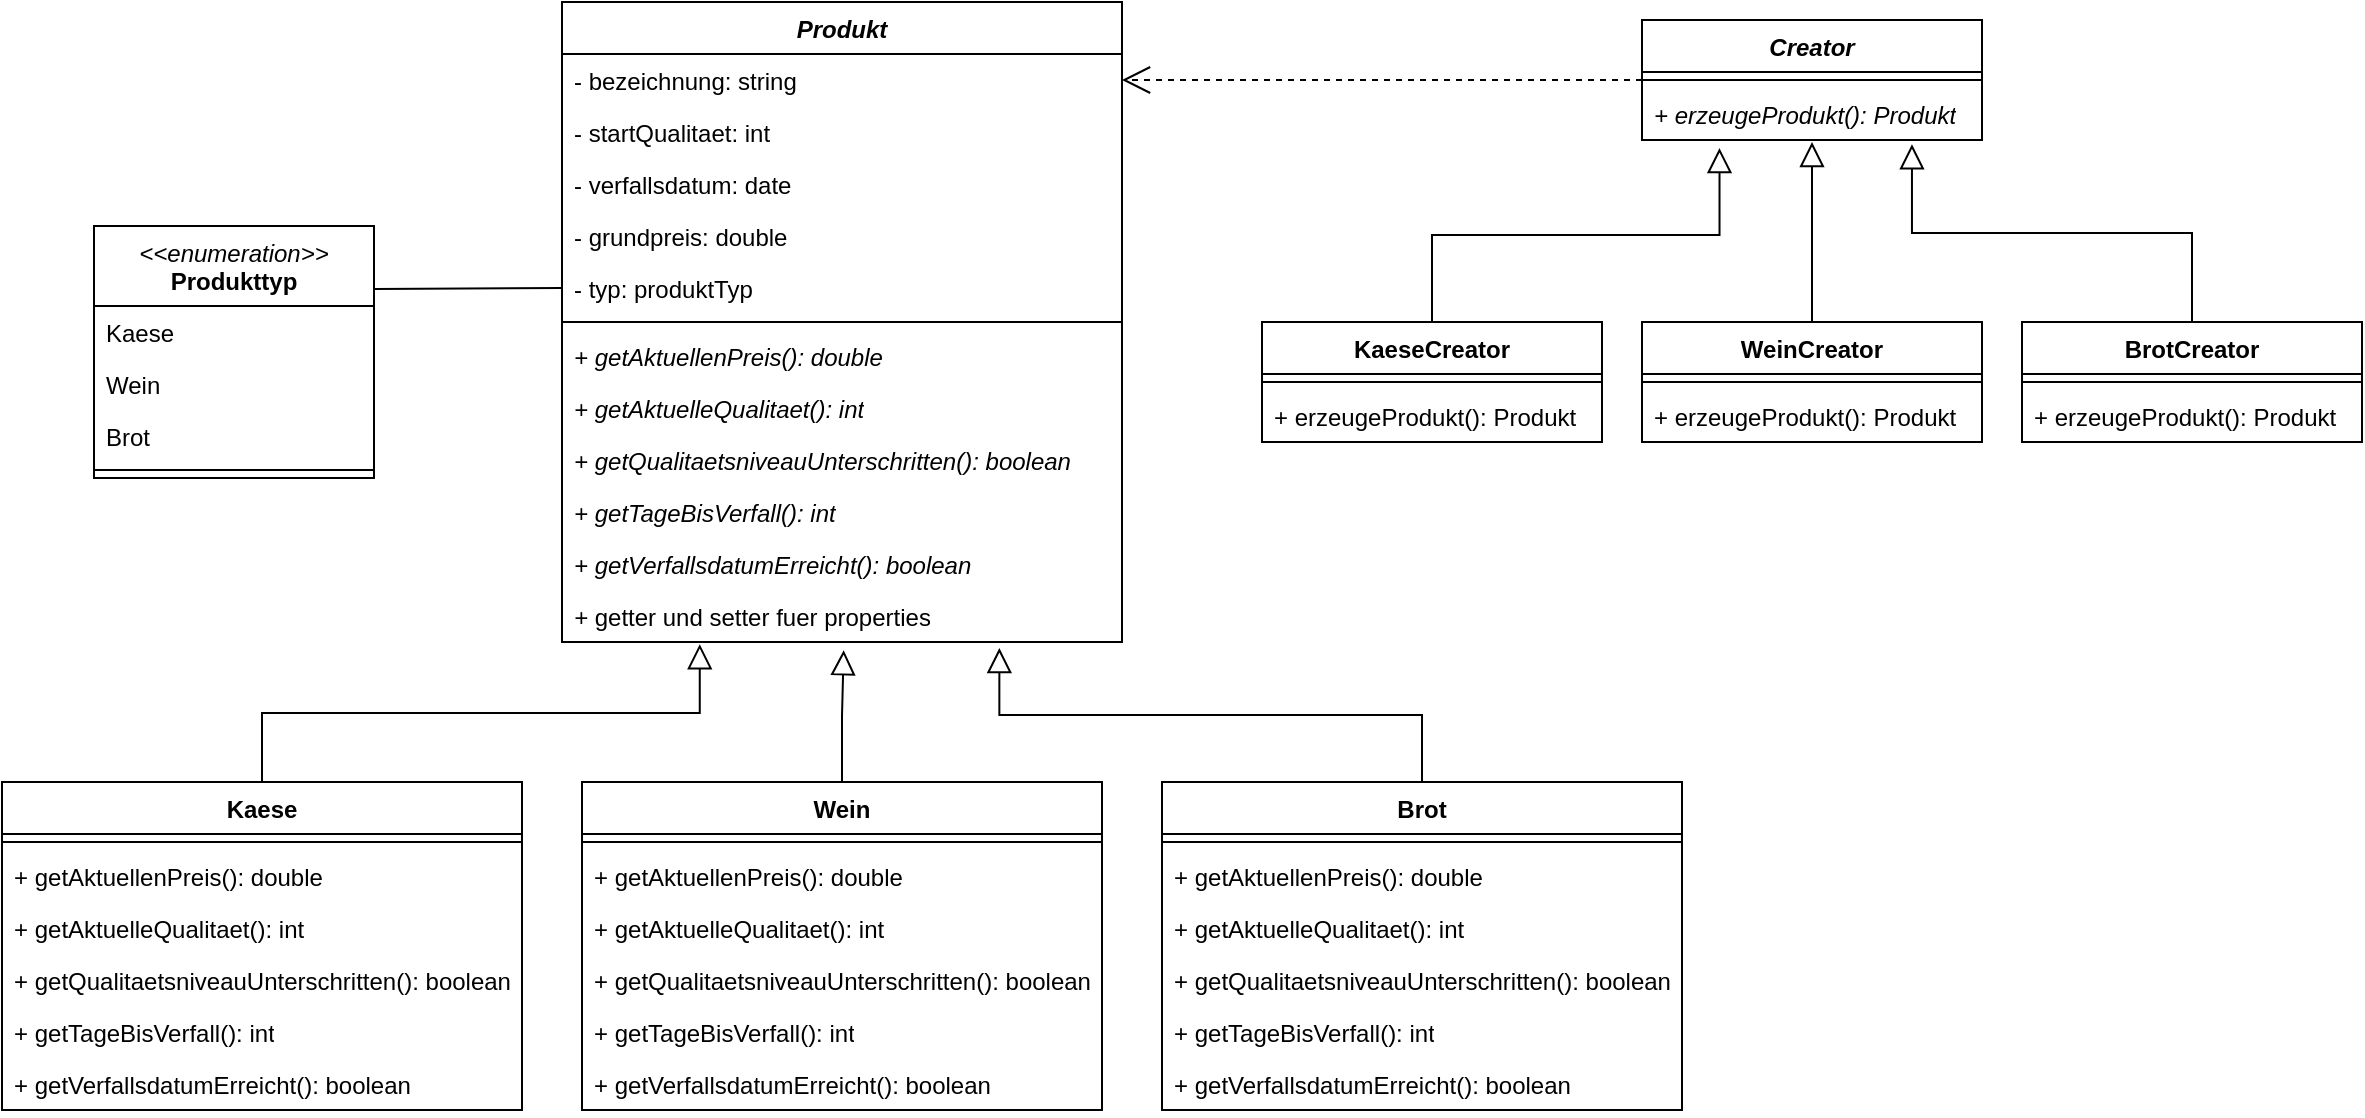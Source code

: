 <mxfile version="21.2.8" type="device">
  <diagram id="C5RBs43oDa-KdzZeNtuy" name="Page-1">
    <mxGraphModel dx="1578" dy="933" grid="1" gridSize="10" guides="1" tooltips="1" connect="1" arrows="1" fold="1" page="1" pageScale="1" pageWidth="827" pageHeight="1169" math="0" shadow="0">
      <root>
        <mxCell id="WIyWlLk6GJQsqaUBKTNV-0" />
        <mxCell id="WIyWlLk6GJQsqaUBKTNV-1" parent="WIyWlLk6GJQsqaUBKTNV-0" />
        <mxCell id="zkfFHV4jXpPFQw0GAbJ--12" value="" style="endArrow=block;endSize=10;endFill=0;shadow=0;strokeWidth=1;rounded=0;edgeStyle=elbowEdgeStyle;elbow=vertical;exitX=0.5;exitY=0;exitDx=0;exitDy=0;entryX=0.246;entryY=1.042;entryDx=0;entryDy=0;entryPerimeter=0;" parent="WIyWlLk6GJQsqaUBKTNV-1" source="ufkkI8pxUnUrmvHjGoTR-11" target="ufkkI8pxUnUrmvHjGoTR-30" edge="1">
          <mxGeometry width="160" relative="1" as="geometry">
            <mxPoint x="311" y="410" as="sourcePoint" />
            <mxPoint x="411" y="350" as="targetPoint" />
          </mxGeometry>
        </mxCell>
        <mxCell id="zkfFHV4jXpPFQw0GAbJ--16" value="" style="endArrow=block;endSize=10;endFill=0;shadow=0;strokeWidth=1;rounded=0;edgeStyle=elbowEdgeStyle;elbow=vertical;exitX=0.5;exitY=0;exitDx=0;exitDy=0;entryX=0.503;entryY=1.158;entryDx=0;entryDy=0;entryPerimeter=0;" parent="WIyWlLk6GJQsqaUBKTNV-1" source="ufkkI8pxUnUrmvHjGoTR-23" target="ufkkI8pxUnUrmvHjGoTR-30" edge="1">
          <mxGeometry width="160" relative="1" as="geometry">
            <mxPoint x="931" y="423" as="sourcePoint" />
            <mxPoint x="491" y="340" as="targetPoint" />
          </mxGeometry>
        </mxCell>
        <mxCell id="ufkkI8pxUnUrmvHjGoTR-0" value="&lt;i&gt;Produkt&lt;/i&gt;" style="swimlane;fontStyle=1;align=center;verticalAlign=top;childLayout=stackLayout;horizontal=1;startSize=26;horizontalStack=0;resizeParent=1;resizeParentMax=0;resizeLast=0;collapsible=1;marginBottom=0;whiteSpace=wrap;html=1;" vertex="1" parent="WIyWlLk6GJQsqaUBKTNV-1">
          <mxGeometry x="341" y="50" width="280" height="320" as="geometry" />
        </mxCell>
        <mxCell id="ufkkI8pxUnUrmvHjGoTR-1" value="- bezeichnung: string" style="text;strokeColor=none;fillColor=none;align=left;verticalAlign=top;spacingLeft=4;spacingRight=4;overflow=hidden;rotatable=0;points=[[0,0.5],[1,0.5]];portConstraint=eastwest;whiteSpace=wrap;html=1;" vertex="1" parent="ufkkI8pxUnUrmvHjGoTR-0">
          <mxGeometry y="26" width="280" height="26" as="geometry" />
        </mxCell>
        <mxCell id="ufkkI8pxUnUrmvHjGoTR-5" value="- startQualitaet: int" style="text;strokeColor=none;fillColor=none;align=left;verticalAlign=top;spacingLeft=4;spacingRight=4;overflow=hidden;rotatable=0;points=[[0,0.5],[1,0.5]];portConstraint=eastwest;whiteSpace=wrap;html=1;" vertex="1" parent="ufkkI8pxUnUrmvHjGoTR-0">
          <mxGeometry y="52" width="280" height="26" as="geometry" />
        </mxCell>
        <mxCell id="ufkkI8pxUnUrmvHjGoTR-6" value="- verfallsdatum: date" style="text;strokeColor=none;fillColor=none;align=left;verticalAlign=top;spacingLeft=4;spacingRight=4;overflow=hidden;rotatable=0;points=[[0,0.5],[1,0.5]];portConstraint=eastwest;whiteSpace=wrap;html=1;" vertex="1" parent="ufkkI8pxUnUrmvHjGoTR-0">
          <mxGeometry y="78" width="280" height="26" as="geometry" />
        </mxCell>
        <mxCell id="ufkkI8pxUnUrmvHjGoTR-4" value="- grundpreis: double" style="text;strokeColor=none;fillColor=none;align=left;verticalAlign=top;spacingLeft=4;spacingRight=4;overflow=hidden;rotatable=0;points=[[0,0.5],[1,0.5]];portConstraint=eastwest;whiteSpace=wrap;html=1;" vertex="1" parent="ufkkI8pxUnUrmvHjGoTR-0">
          <mxGeometry y="104" width="280" height="26" as="geometry" />
        </mxCell>
        <mxCell id="ufkkI8pxUnUrmvHjGoTR-71" value="- typ: produktTyp" style="text;strokeColor=none;fillColor=none;align=left;verticalAlign=top;spacingLeft=4;spacingRight=4;overflow=hidden;rotatable=0;points=[[0,0.5],[1,0.5]];portConstraint=eastwest;whiteSpace=wrap;html=1;" vertex="1" parent="ufkkI8pxUnUrmvHjGoTR-0">
          <mxGeometry y="130" width="280" height="26" as="geometry" />
        </mxCell>
        <mxCell id="ufkkI8pxUnUrmvHjGoTR-2" value="" style="line;strokeWidth=1;fillColor=none;align=left;verticalAlign=middle;spacingTop=-1;spacingLeft=3;spacingRight=3;rotatable=0;labelPosition=right;points=[];portConstraint=eastwest;strokeColor=inherit;" vertex="1" parent="ufkkI8pxUnUrmvHjGoTR-0">
          <mxGeometry y="156" width="280" height="8" as="geometry" />
        </mxCell>
        <mxCell id="ufkkI8pxUnUrmvHjGoTR-7" value="+ getAktuellenPreis(): double" style="text;strokeColor=none;fillColor=none;align=left;verticalAlign=top;spacingLeft=4;spacingRight=4;overflow=hidden;rotatable=0;points=[[0,0.5],[1,0.5]];portConstraint=eastwest;whiteSpace=wrap;html=1;fontStyle=2" vertex="1" parent="ufkkI8pxUnUrmvHjGoTR-0">
          <mxGeometry y="164" width="280" height="26" as="geometry" />
        </mxCell>
        <mxCell id="ufkkI8pxUnUrmvHjGoTR-8" value="+ getAktuelleQualitaet(): int" style="text;strokeColor=none;fillColor=none;align=left;verticalAlign=top;spacingLeft=4;spacingRight=4;overflow=hidden;rotatable=0;points=[[0,0.5],[1,0.5]];portConstraint=eastwest;whiteSpace=wrap;html=1;fontStyle=2" vertex="1" parent="ufkkI8pxUnUrmvHjGoTR-0">
          <mxGeometry y="190" width="280" height="26" as="geometry" />
        </mxCell>
        <mxCell id="ufkkI8pxUnUrmvHjGoTR-10" value="+ getQualitaetsniveauUnterschritten(): boolean" style="text;strokeColor=none;fillColor=none;align=left;verticalAlign=top;spacingLeft=4;spacingRight=4;overflow=hidden;rotatable=0;points=[[0,0.5],[1,0.5]];portConstraint=eastwest;whiteSpace=wrap;html=1;fontStyle=2" vertex="1" parent="ufkkI8pxUnUrmvHjGoTR-0">
          <mxGeometry y="216" width="280" height="26" as="geometry" />
        </mxCell>
        <mxCell id="ufkkI8pxUnUrmvHjGoTR-3" value="+ getTageBisVerfall(): int" style="text;strokeColor=none;fillColor=none;align=left;verticalAlign=top;spacingLeft=4;spacingRight=4;overflow=hidden;rotatable=0;points=[[0,0.5],[1,0.5]];portConstraint=eastwest;whiteSpace=wrap;html=1;fontStyle=2" vertex="1" parent="ufkkI8pxUnUrmvHjGoTR-0">
          <mxGeometry y="242" width="280" height="26" as="geometry" />
        </mxCell>
        <mxCell id="ufkkI8pxUnUrmvHjGoTR-9" value="+ getVerfallsdatumErreicht(): boolean" style="text;strokeColor=none;fillColor=none;align=left;verticalAlign=top;spacingLeft=4;spacingRight=4;overflow=hidden;rotatable=0;points=[[0,0.5],[1,0.5]];portConstraint=eastwest;whiteSpace=wrap;html=1;fontStyle=2" vertex="1" parent="ufkkI8pxUnUrmvHjGoTR-0">
          <mxGeometry y="268" width="280" height="26" as="geometry" />
        </mxCell>
        <mxCell id="ufkkI8pxUnUrmvHjGoTR-30" value="+ &lt;span style=&quot;font-style: normal;&quot;&gt;getter und setter fuer properties&lt;/span&gt;" style="text;strokeColor=none;fillColor=none;align=left;verticalAlign=top;spacingLeft=4;spacingRight=4;overflow=hidden;rotatable=0;points=[[0,0.5],[1,0.5]];portConstraint=eastwest;whiteSpace=wrap;html=1;fontStyle=2" vertex="1" parent="ufkkI8pxUnUrmvHjGoTR-0">
          <mxGeometry y="294" width="280" height="26" as="geometry" />
        </mxCell>
        <mxCell id="ufkkI8pxUnUrmvHjGoTR-11" value="Kaese" style="swimlane;fontStyle=1;align=center;verticalAlign=top;childLayout=stackLayout;horizontal=1;startSize=26;horizontalStack=0;resizeParent=1;resizeParentMax=0;resizeLast=0;collapsible=1;marginBottom=0;whiteSpace=wrap;html=1;" vertex="1" parent="WIyWlLk6GJQsqaUBKTNV-1">
          <mxGeometry x="61" y="440" width="260" height="164" as="geometry" />
        </mxCell>
        <mxCell id="ufkkI8pxUnUrmvHjGoTR-16" value="" style="line;strokeWidth=1;fillColor=none;align=left;verticalAlign=middle;spacingTop=-1;spacingLeft=3;spacingRight=3;rotatable=0;labelPosition=right;points=[];portConstraint=eastwest;strokeColor=inherit;" vertex="1" parent="ufkkI8pxUnUrmvHjGoTR-11">
          <mxGeometry y="26" width="260" height="8" as="geometry" />
        </mxCell>
        <mxCell id="ufkkI8pxUnUrmvHjGoTR-17" value="+ getAktuellenPreis(): double" style="text;strokeColor=none;fillColor=none;align=left;verticalAlign=top;spacingLeft=4;spacingRight=4;overflow=hidden;rotatable=0;points=[[0,0.5],[1,0.5]];portConstraint=eastwest;whiteSpace=wrap;html=1;" vertex="1" parent="ufkkI8pxUnUrmvHjGoTR-11">
          <mxGeometry y="34" width="260" height="26" as="geometry" />
        </mxCell>
        <mxCell id="ufkkI8pxUnUrmvHjGoTR-18" value="+ getAktuelleQualitaet(): int" style="text;strokeColor=none;fillColor=none;align=left;verticalAlign=top;spacingLeft=4;spacingRight=4;overflow=hidden;rotatable=0;points=[[0,0.5],[1,0.5]];portConstraint=eastwest;whiteSpace=wrap;html=1;" vertex="1" parent="ufkkI8pxUnUrmvHjGoTR-11">
          <mxGeometry y="60" width="260" height="26" as="geometry" />
        </mxCell>
        <mxCell id="ufkkI8pxUnUrmvHjGoTR-19" value="+ getQualitaetsniveauUnterschritten(): boolean" style="text;strokeColor=none;fillColor=none;align=left;verticalAlign=top;spacingLeft=4;spacingRight=4;overflow=hidden;rotatable=0;points=[[0,0.5],[1,0.5]];portConstraint=eastwest;whiteSpace=wrap;html=1;" vertex="1" parent="ufkkI8pxUnUrmvHjGoTR-11">
          <mxGeometry y="86" width="260" height="26" as="geometry" />
        </mxCell>
        <mxCell id="ufkkI8pxUnUrmvHjGoTR-20" value="+ getTageBisVerfall(): int" style="text;strokeColor=none;fillColor=none;align=left;verticalAlign=top;spacingLeft=4;spacingRight=4;overflow=hidden;rotatable=0;points=[[0,0.5],[1,0.5]];portConstraint=eastwest;whiteSpace=wrap;html=1;" vertex="1" parent="ufkkI8pxUnUrmvHjGoTR-11">
          <mxGeometry y="112" width="260" height="26" as="geometry" />
        </mxCell>
        <mxCell id="ufkkI8pxUnUrmvHjGoTR-21" value="+ getVerfallsdatumErreicht(): boolean" style="text;strokeColor=none;fillColor=none;align=left;verticalAlign=top;spacingLeft=4;spacingRight=4;overflow=hidden;rotatable=0;points=[[0,0.5],[1,0.5]];portConstraint=eastwest;whiteSpace=wrap;html=1;" vertex="1" parent="ufkkI8pxUnUrmvHjGoTR-11">
          <mxGeometry y="138" width="260" height="26" as="geometry" />
        </mxCell>
        <mxCell id="ufkkI8pxUnUrmvHjGoTR-23" value="Wein" style="swimlane;fontStyle=1;align=center;verticalAlign=top;childLayout=stackLayout;horizontal=1;startSize=26;horizontalStack=0;resizeParent=1;resizeParentMax=0;resizeLast=0;collapsible=1;marginBottom=0;whiteSpace=wrap;html=1;" vertex="1" parent="WIyWlLk6GJQsqaUBKTNV-1">
          <mxGeometry x="351" y="440" width="260" height="164" as="geometry" />
        </mxCell>
        <mxCell id="ufkkI8pxUnUrmvHjGoTR-24" value="" style="line;strokeWidth=1;fillColor=none;align=left;verticalAlign=middle;spacingTop=-1;spacingLeft=3;spacingRight=3;rotatable=0;labelPosition=right;points=[];portConstraint=eastwest;strokeColor=inherit;" vertex="1" parent="ufkkI8pxUnUrmvHjGoTR-23">
          <mxGeometry y="26" width="260" height="8" as="geometry" />
        </mxCell>
        <mxCell id="ufkkI8pxUnUrmvHjGoTR-25" value="+ getAktuellenPreis(): double" style="text;strokeColor=none;fillColor=none;align=left;verticalAlign=top;spacingLeft=4;spacingRight=4;overflow=hidden;rotatable=0;points=[[0,0.5],[1,0.5]];portConstraint=eastwest;whiteSpace=wrap;html=1;" vertex="1" parent="ufkkI8pxUnUrmvHjGoTR-23">
          <mxGeometry y="34" width="260" height="26" as="geometry" />
        </mxCell>
        <mxCell id="ufkkI8pxUnUrmvHjGoTR-26" value="+ getAktuelleQualitaet(): int" style="text;strokeColor=none;fillColor=none;align=left;verticalAlign=top;spacingLeft=4;spacingRight=4;overflow=hidden;rotatable=0;points=[[0,0.5],[1,0.5]];portConstraint=eastwest;whiteSpace=wrap;html=1;" vertex="1" parent="ufkkI8pxUnUrmvHjGoTR-23">
          <mxGeometry y="60" width="260" height="26" as="geometry" />
        </mxCell>
        <mxCell id="ufkkI8pxUnUrmvHjGoTR-27" value="+ getQualitaetsniveauUnterschritten(): boolean" style="text;strokeColor=none;fillColor=none;align=left;verticalAlign=top;spacingLeft=4;spacingRight=4;overflow=hidden;rotatable=0;points=[[0,0.5],[1,0.5]];portConstraint=eastwest;whiteSpace=wrap;html=1;" vertex="1" parent="ufkkI8pxUnUrmvHjGoTR-23">
          <mxGeometry y="86" width="260" height="26" as="geometry" />
        </mxCell>
        <mxCell id="ufkkI8pxUnUrmvHjGoTR-28" value="+ getTageBisVerfall(): int" style="text;strokeColor=none;fillColor=none;align=left;verticalAlign=top;spacingLeft=4;spacingRight=4;overflow=hidden;rotatable=0;points=[[0,0.5],[1,0.5]];portConstraint=eastwest;whiteSpace=wrap;html=1;" vertex="1" parent="ufkkI8pxUnUrmvHjGoTR-23">
          <mxGeometry y="112" width="260" height="26" as="geometry" />
        </mxCell>
        <mxCell id="ufkkI8pxUnUrmvHjGoTR-29" value="+ getVerfallsdatumErreicht(): boolean" style="text;strokeColor=none;fillColor=none;align=left;verticalAlign=top;spacingLeft=4;spacingRight=4;overflow=hidden;rotatable=0;points=[[0,0.5],[1,0.5]];portConstraint=eastwest;whiteSpace=wrap;html=1;" vertex="1" parent="ufkkI8pxUnUrmvHjGoTR-23">
          <mxGeometry y="138" width="260" height="26" as="geometry" />
        </mxCell>
        <mxCell id="ufkkI8pxUnUrmvHjGoTR-31" value="&lt;i&gt;Creator&lt;/i&gt;" style="swimlane;fontStyle=1;align=center;verticalAlign=top;childLayout=stackLayout;horizontal=1;startSize=26;horizontalStack=0;resizeParent=1;resizeParentMax=0;resizeLast=0;collapsible=1;marginBottom=0;whiteSpace=wrap;html=1;" vertex="1" parent="WIyWlLk6GJQsqaUBKTNV-1">
          <mxGeometry x="881" y="59" width="170" height="60" as="geometry" />
        </mxCell>
        <mxCell id="ufkkI8pxUnUrmvHjGoTR-36" value="" style="line;strokeWidth=1;fillColor=none;align=left;verticalAlign=middle;spacingTop=-1;spacingLeft=3;spacingRight=3;rotatable=0;labelPosition=right;points=[];portConstraint=eastwest;strokeColor=inherit;" vertex="1" parent="ufkkI8pxUnUrmvHjGoTR-31">
          <mxGeometry y="26" width="170" height="8" as="geometry" />
        </mxCell>
        <mxCell id="ufkkI8pxUnUrmvHjGoTR-37" value="+ erzeugeProdukt(): Produkt" style="text;strokeColor=none;fillColor=none;align=left;verticalAlign=top;spacingLeft=4;spacingRight=4;overflow=hidden;rotatable=0;points=[[0,0.5],[1,0.5]];portConstraint=eastwest;whiteSpace=wrap;html=1;fontStyle=2" vertex="1" parent="ufkkI8pxUnUrmvHjGoTR-31">
          <mxGeometry y="34" width="170" height="26" as="geometry" />
        </mxCell>
        <mxCell id="ufkkI8pxUnUrmvHjGoTR-47" value="" style="endArrow=open;endSize=12;dashed=1;html=1;rounded=0;exitX=0;exitY=0.5;exitDx=0;exitDy=0;entryX=1;entryY=0.5;entryDx=0;entryDy=0;" edge="1" parent="WIyWlLk6GJQsqaUBKTNV-1" source="ufkkI8pxUnUrmvHjGoTR-31" target="ufkkI8pxUnUrmvHjGoTR-1">
          <mxGeometry width="160" relative="1" as="geometry">
            <mxPoint x="891" y="75" as="sourcePoint" />
            <mxPoint x="611" y="-55" as="targetPoint" />
          </mxGeometry>
        </mxCell>
        <mxCell id="ufkkI8pxUnUrmvHjGoTR-51" value="KaeseCreator" style="swimlane;fontStyle=1;align=center;verticalAlign=top;childLayout=stackLayout;horizontal=1;startSize=26;horizontalStack=0;resizeParent=1;resizeParentMax=0;resizeLast=0;collapsible=1;marginBottom=0;whiteSpace=wrap;html=1;" vertex="1" parent="WIyWlLk6GJQsqaUBKTNV-1">
          <mxGeometry x="691" y="210" width="170" height="60" as="geometry" />
        </mxCell>
        <mxCell id="ufkkI8pxUnUrmvHjGoTR-52" value="" style="line;strokeWidth=1;fillColor=none;align=left;verticalAlign=middle;spacingTop=-1;spacingLeft=3;spacingRight=3;rotatable=0;labelPosition=right;points=[];portConstraint=eastwest;strokeColor=inherit;" vertex="1" parent="ufkkI8pxUnUrmvHjGoTR-51">
          <mxGeometry y="26" width="170" height="8" as="geometry" />
        </mxCell>
        <mxCell id="ufkkI8pxUnUrmvHjGoTR-53" value="+ erzeugeProdukt(): Produkt" style="text;strokeColor=none;fillColor=none;align=left;verticalAlign=top;spacingLeft=4;spacingRight=4;overflow=hidden;rotatable=0;points=[[0,0.5],[1,0.5]];portConstraint=eastwest;whiteSpace=wrap;html=1;fontStyle=0" vertex="1" parent="ufkkI8pxUnUrmvHjGoTR-51">
          <mxGeometry y="34" width="170" height="26" as="geometry" />
        </mxCell>
        <mxCell id="ufkkI8pxUnUrmvHjGoTR-54" value="WeinCreator" style="swimlane;fontStyle=1;align=center;verticalAlign=top;childLayout=stackLayout;horizontal=1;startSize=26;horizontalStack=0;resizeParent=1;resizeParentMax=0;resizeLast=0;collapsible=1;marginBottom=0;whiteSpace=wrap;html=1;" vertex="1" parent="WIyWlLk6GJQsqaUBKTNV-1">
          <mxGeometry x="881" y="210" width="170" height="60" as="geometry" />
        </mxCell>
        <mxCell id="ufkkI8pxUnUrmvHjGoTR-55" value="" style="line;strokeWidth=1;fillColor=none;align=left;verticalAlign=middle;spacingTop=-1;spacingLeft=3;spacingRight=3;rotatable=0;labelPosition=right;points=[];portConstraint=eastwest;strokeColor=inherit;" vertex="1" parent="ufkkI8pxUnUrmvHjGoTR-54">
          <mxGeometry y="26" width="170" height="8" as="geometry" />
        </mxCell>
        <mxCell id="ufkkI8pxUnUrmvHjGoTR-56" value="+ erzeugeProdukt(): Produkt" style="text;strokeColor=none;fillColor=none;align=left;verticalAlign=top;spacingLeft=4;spacingRight=4;overflow=hidden;rotatable=0;points=[[0,0.5],[1,0.5]];portConstraint=eastwest;whiteSpace=wrap;html=1;fontStyle=0" vertex="1" parent="ufkkI8pxUnUrmvHjGoTR-54">
          <mxGeometry y="34" width="170" height="26" as="geometry" />
        </mxCell>
        <mxCell id="ufkkI8pxUnUrmvHjGoTR-57" value="BrotCreator" style="swimlane;fontStyle=1;align=center;verticalAlign=top;childLayout=stackLayout;horizontal=1;startSize=26;horizontalStack=0;resizeParent=1;resizeParentMax=0;resizeLast=0;collapsible=1;marginBottom=0;whiteSpace=wrap;html=1;" vertex="1" parent="WIyWlLk6GJQsqaUBKTNV-1">
          <mxGeometry x="1071" y="210" width="170" height="60" as="geometry" />
        </mxCell>
        <mxCell id="ufkkI8pxUnUrmvHjGoTR-58" value="" style="line;strokeWidth=1;fillColor=none;align=left;verticalAlign=middle;spacingTop=-1;spacingLeft=3;spacingRight=3;rotatable=0;labelPosition=right;points=[];portConstraint=eastwest;strokeColor=inherit;" vertex="1" parent="ufkkI8pxUnUrmvHjGoTR-57">
          <mxGeometry y="26" width="170" height="8" as="geometry" />
        </mxCell>
        <mxCell id="ufkkI8pxUnUrmvHjGoTR-59" value="+ erzeugeProdukt(): Produkt" style="text;strokeColor=none;fillColor=none;align=left;verticalAlign=top;spacingLeft=4;spacingRight=4;overflow=hidden;rotatable=0;points=[[0,0.5],[1,0.5]];portConstraint=eastwest;whiteSpace=wrap;html=1;fontStyle=0" vertex="1" parent="ufkkI8pxUnUrmvHjGoTR-57">
          <mxGeometry y="34" width="170" height="26" as="geometry" />
        </mxCell>
        <mxCell id="ufkkI8pxUnUrmvHjGoTR-60" value="" style="endArrow=block;endSize=10;endFill=0;shadow=0;strokeWidth=1;rounded=0;edgeStyle=elbowEdgeStyle;elbow=vertical;exitX=0.5;exitY=0;exitDx=0;exitDy=0;entryX=0.228;entryY=1.156;entryDx=0;entryDy=0;entryPerimeter=0;" edge="1" parent="WIyWlLk6GJQsqaUBKTNV-1" source="ufkkI8pxUnUrmvHjGoTR-51" target="ufkkI8pxUnUrmvHjGoTR-37">
          <mxGeometry width="160" relative="1" as="geometry">
            <mxPoint x="231" y="450" as="sourcePoint" />
            <mxPoint x="421" y="360" as="targetPoint" />
          </mxGeometry>
        </mxCell>
        <mxCell id="ufkkI8pxUnUrmvHjGoTR-61" value="" style="endArrow=block;endSize=10;endFill=0;shadow=0;strokeWidth=1;rounded=0;edgeStyle=elbowEdgeStyle;elbow=vertical;exitX=0.5;exitY=0;exitDx=0;exitDy=0;" edge="1" parent="WIyWlLk6GJQsqaUBKTNV-1" source="ufkkI8pxUnUrmvHjGoTR-54">
          <mxGeometry width="160" relative="1" as="geometry">
            <mxPoint x="241" y="460" as="sourcePoint" />
            <mxPoint x="966" y="120" as="targetPoint" />
          </mxGeometry>
        </mxCell>
        <mxCell id="ufkkI8pxUnUrmvHjGoTR-62" value="" style="endArrow=block;endSize=10;endFill=0;shadow=0;strokeWidth=1;rounded=0;edgeStyle=elbowEdgeStyle;elbow=vertical;exitX=0.5;exitY=0;exitDx=0;exitDy=0;entryX=0.794;entryY=1.082;entryDx=0;entryDy=0;entryPerimeter=0;" edge="1" parent="WIyWlLk6GJQsqaUBKTNV-1" source="ufkkI8pxUnUrmvHjGoTR-57" target="ufkkI8pxUnUrmvHjGoTR-37">
          <mxGeometry width="160" relative="1" as="geometry">
            <mxPoint x="976" y="220" as="sourcePoint" />
            <mxPoint x="976" y="130" as="targetPoint" />
          </mxGeometry>
        </mxCell>
        <mxCell id="ufkkI8pxUnUrmvHjGoTR-63" value="Brot" style="swimlane;fontStyle=1;align=center;verticalAlign=top;childLayout=stackLayout;horizontal=1;startSize=26;horizontalStack=0;resizeParent=1;resizeParentMax=0;resizeLast=0;collapsible=1;marginBottom=0;whiteSpace=wrap;html=1;" vertex="1" parent="WIyWlLk6GJQsqaUBKTNV-1">
          <mxGeometry x="641" y="440" width="260" height="164" as="geometry" />
        </mxCell>
        <mxCell id="ufkkI8pxUnUrmvHjGoTR-64" value="" style="line;strokeWidth=1;fillColor=none;align=left;verticalAlign=middle;spacingTop=-1;spacingLeft=3;spacingRight=3;rotatable=0;labelPosition=right;points=[];portConstraint=eastwest;strokeColor=inherit;" vertex="1" parent="ufkkI8pxUnUrmvHjGoTR-63">
          <mxGeometry y="26" width="260" height="8" as="geometry" />
        </mxCell>
        <mxCell id="ufkkI8pxUnUrmvHjGoTR-65" value="+ getAktuellenPreis(): double" style="text;strokeColor=none;fillColor=none;align=left;verticalAlign=top;spacingLeft=4;spacingRight=4;overflow=hidden;rotatable=0;points=[[0,0.5],[1,0.5]];portConstraint=eastwest;whiteSpace=wrap;html=1;" vertex="1" parent="ufkkI8pxUnUrmvHjGoTR-63">
          <mxGeometry y="34" width="260" height="26" as="geometry" />
        </mxCell>
        <mxCell id="ufkkI8pxUnUrmvHjGoTR-66" value="+ getAktuelleQualitaet(): int" style="text;strokeColor=none;fillColor=none;align=left;verticalAlign=top;spacingLeft=4;spacingRight=4;overflow=hidden;rotatable=0;points=[[0,0.5],[1,0.5]];portConstraint=eastwest;whiteSpace=wrap;html=1;" vertex="1" parent="ufkkI8pxUnUrmvHjGoTR-63">
          <mxGeometry y="60" width="260" height="26" as="geometry" />
        </mxCell>
        <mxCell id="ufkkI8pxUnUrmvHjGoTR-67" value="+ getQualitaetsniveauUnterschritten(): boolean" style="text;strokeColor=none;fillColor=none;align=left;verticalAlign=top;spacingLeft=4;spacingRight=4;overflow=hidden;rotatable=0;points=[[0,0.5],[1,0.5]];portConstraint=eastwest;whiteSpace=wrap;html=1;" vertex="1" parent="ufkkI8pxUnUrmvHjGoTR-63">
          <mxGeometry y="86" width="260" height="26" as="geometry" />
        </mxCell>
        <mxCell id="ufkkI8pxUnUrmvHjGoTR-68" value="+ getTageBisVerfall(): int" style="text;strokeColor=none;fillColor=none;align=left;verticalAlign=top;spacingLeft=4;spacingRight=4;overflow=hidden;rotatable=0;points=[[0,0.5],[1,0.5]];portConstraint=eastwest;whiteSpace=wrap;html=1;" vertex="1" parent="ufkkI8pxUnUrmvHjGoTR-63">
          <mxGeometry y="112" width="260" height="26" as="geometry" />
        </mxCell>
        <mxCell id="ufkkI8pxUnUrmvHjGoTR-69" value="+ getVerfallsdatumErreicht(): boolean" style="text;strokeColor=none;fillColor=none;align=left;verticalAlign=top;spacingLeft=4;spacingRight=4;overflow=hidden;rotatable=0;points=[[0,0.5],[1,0.5]];portConstraint=eastwest;whiteSpace=wrap;html=1;" vertex="1" parent="ufkkI8pxUnUrmvHjGoTR-63">
          <mxGeometry y="138" width="260" height="26" as="geometry" />
        </mxCell>
        <mxCell id="ufkkI8pxUnUrmvHjGoTR-70" value="" style="endArrow=block;endSize=10;endFill=0;shadow=0;strokeWidth=1;rounded=0;edgeStyle=elbowEdgeStyle;elbow=vertical;exitX=0.5;exitY=0;exitDx=0;exitDy=0;entryX=0.781;entryY=1.115;entryDx=0;entryDy=0;entryPerimeter=0;" edge="1" parent="WIyWlLk6GJQsqaUBKTNV-1" source="ufkkI8pxUnUrmvHjGoTR-63" target="ufkkI8pxUnUrmvHjGoTR-30">
          <mxGeometry width="160" relative="1" as="geometry">
            <mxPoint x="201" y="450" as="sourcePoint" />
            <mxPoint x="420" y="355" as="targetPoint" />
          </mxGeometry>
        </mxCell>
        <mxCell id="ufkkI8pxUnUrmvHjGoTR-80" value="&lt;i style=&quot;border-color: var(--border-color); font-weight: normal;&quot;&gt;&amp;lt;&amp;lt;enumeration&amp;gt;&amp;gt;&lt;br style=&quot;border-color: var(--border-color);&quot;&gt;&lt;/i&gt;Produkttyp" style="swimlane;fontStyle=1;align=center;verticalAlign=top;childLayout=stackLayout;horizontal=1;startSize=40;horizontalStack=0;resizeParent=1;resizeParentMax=0;resizeLast=0;collapsible=1;marginBottom=0;whiteSpace=wrap;html=1;" vertex="1" parent="WIyWlLk6GJQsqaUBKTNV-1">
          <mxGeometry x="107" y="162" width="140" height="126" as="geometry" />
        </mxCell>
        <mxCell id="ufkkI8pxUnUrmvHjGoTR-81" value="Kaese" style="text;strokeColor=none;fillColor=none;align=left;verticalAlign=top;spacingLeft=4;spacingRight=4;overflow=hidden;rotatable=0;points=[[0,0.5],[1,0.5]];portConstraint=eastwest;whiteSpace=wrap;html=1;" vertex="1" parent="ufkkI8pxUnUrmvHjGoTR-80">
          <mxGeometry y="40" width="140" height="26" as="geometry" />
        </mxCell>
        <mxCell id="ufkkI8pxUnUrmvHjGoTR-82" value="Wein" style="text;strokeColor=none;fillColor=none;align=left;verticalAlign=top;spacingLeft=4;spacingRight=4;overflow=hidden;rotatable=0;points=[[0,0.5],[1,0.5]];portConstraint=eastwest;whiteSpace=wrap;html=1;" vertex="1" parent="ufkkI8pxUnUrmvHjGoTR-80">
          <mxGeometry y="66" width="140" height="26" as="geometry" />
        </mxCell>
        <mxCell id="ufkkI8pxUnUrmvHjGoTR-83" value="Brot" style="text;strokeColor=none;fillColor=none;align=left;verticalAlign=top;spacingLeft=4;spacingRight=4;overflow=hidden;rotatable=0;points=[[0,0.5],[1,0.5]];portConstraint=eastwest;whiteSpace=wrap;html=1;" vertex="1" parent="ufkkI8pxUnUrmvHjGoTR-80">
          <mxGeometry y="92" width="140" height="26" as="geometry" />
        </mxCell>
        <mxCell id="ufkkI8pxUnUrmvHjGoTR-86" value="" style="line;strokeWidth=1;fillColor=none;align=left;verticalAlign=middle;spacingTop=-1;spacingLeft=3;spacingRight=3;rotatable=0;labelPosition=right;points=[];portConstraint=eastwest;strokeColor=inherit;" vertex="1" parent="ufkkI8pxUnUrmvHjGoTR-80">
          <mxGeometry y="118" width="140" height="8" as="geometry" />
        </mxCell>
        <mxCell id="ufkkI8pxUnUrmvHjGoTR-94" value="" style="endArrow=none;html=1;rounded=0;entryX=0;entryY=0.5;entryDx=0;entryDy=0;exitX=1;exitY=0.25;exitDx=0;exitDy=0;" edge="1" parent="WIyWlLk6GJQsqaUBKTNV-1" source="ufkkI8pxUnUrmvHjGoTR-80" target="ufkkI8pxUnUrmvHjGoTR-71">
          <mxGeometry width="50" height="50" relative="1" as="geometry">
            <mxPoint x="730" y="290" as="sourcePoint" />
            <mxPoint x="780" y="240" as="targetPoint" />
          </mxGeometry>
        </mxCell>
      </root>
    </mxGraphModel>
  </diagram>
</mxfile>
